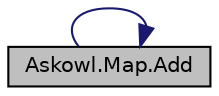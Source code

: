 digraph "Askowl.Map.Add"
{
 // INTERACTIVE_SVG=YES
  bgcolor="transparent";
  edge [fontname="Helvetica",fontsize="10",labelfontname="Helvetica",labelfontsize="10"];
  node [fontname="Helvetica",fontsize="10",shape=record];
  rankdir="LR";
  Node0 [label="Askowl.Map.Add",height=0.2,width=0.4,color="black", fillcolor="grey75", style="filled", fontcolor="black"];
  Node0 -> Node0 [color="midnightblue",fontsize="10",style="solid",fontname="Helvetica"];
}
